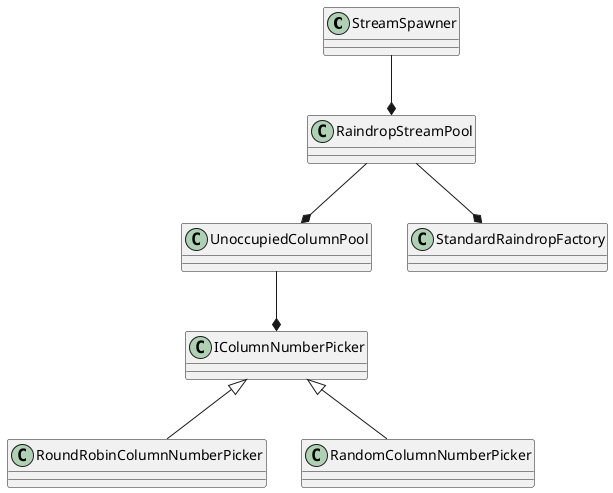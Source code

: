 @startuml
StreamSpawner --* RaindropStreamPool 

RaindropStreamPool --* UnoccupiedColumnPool
RaindropStreamPool --* StandardRaindropFactory

UnoccupiedColumnPool --* IColumnNumberPicker
IColumnNumberPicker <|-- RoundRobinColumnNumberPicker
IColumnNumberPicker <|-- RandomColumnNumberPicker
@enduml

